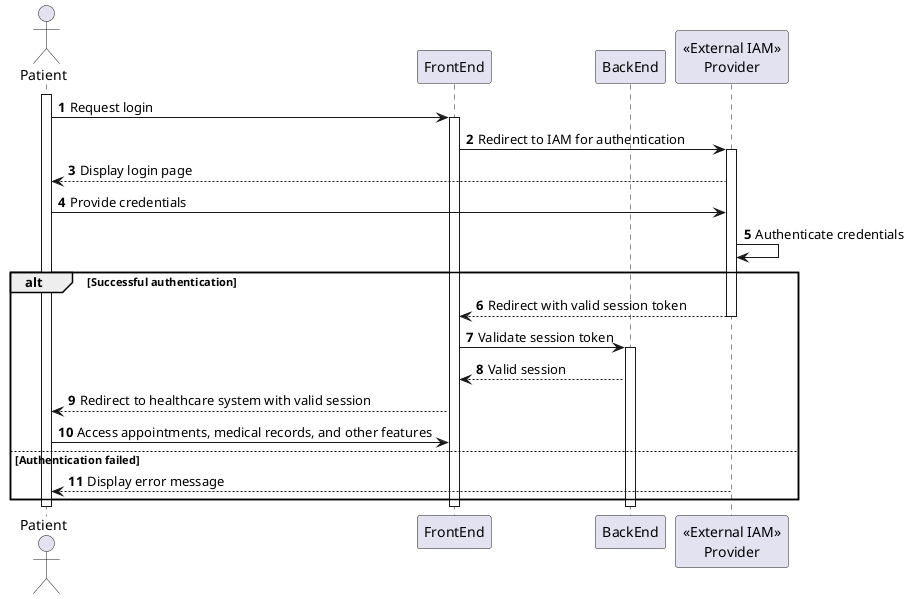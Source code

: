 ﻿@startuml
'https://plantuml.com/sequence-diagram

autonumber
actor Patient as pa
participant "FrontEnd" as front
participant "BackEnd" as back
participant "<<External IAM>>\nProvider" as iam

activate pa
pa -> front: Request login

activate front
front -> iam: Redirect to IAM for authentication

activate iam
iam --> pa: Display login page

pa -> iam: Provide credentials

iam -> iam: Authenticate credentials

alt Successful authentication
  iam --> front: Redirect with valid session token
  deactivate iam
  front -> back: Validate session token
  activate back
  back --> front: Valid session
  front --> pa: Redirect to healthcare system with valid session
  pa -> front: Access appointments, medical records, and other features
else Authentication failed
  iam --> pa: Display error message
end

deactivate back
deactivate front
deactivate pa

@enduml